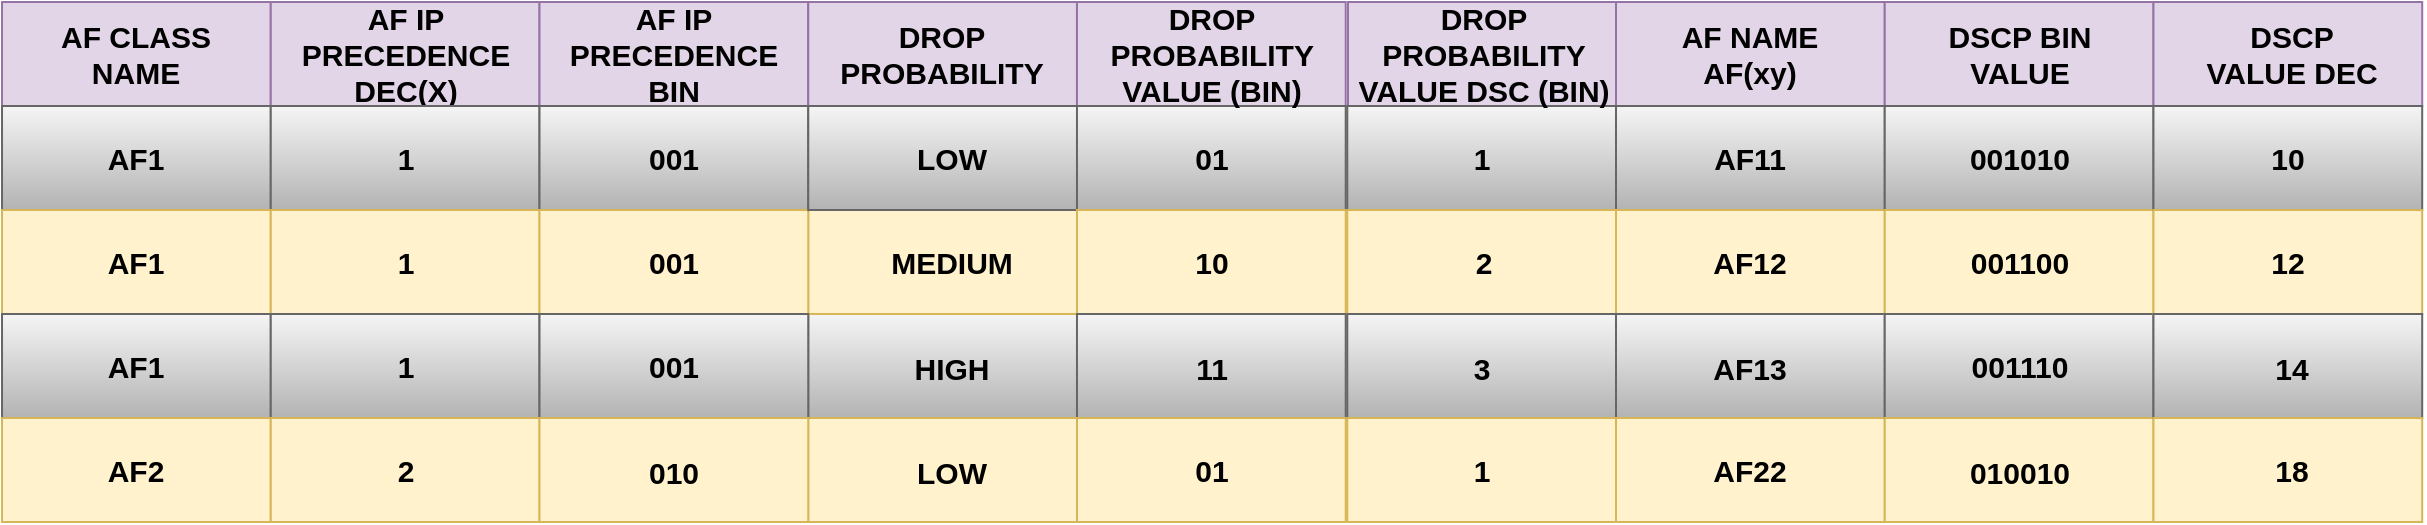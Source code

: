 <mxfile version="22.1.2" type="device">
  <diagram name="Página-1" id="1naj_lO46jhSrpNQx8SU">
    <mxGraphModel dx="1178" dy="790" grid="1" gridSize="10" guides="1" tooltips="1" connect="1" arrows="1" fold="1" page="1" pageScale="1" pageWidth="827" pageHeight="1169" math="0" shadow="0">
      <root>
        <mxCell id="0" />
        <mxCell id="1" parent="0" />
        <mxCell id="_MlNG32jSvyoPE7Qrm_J-9" value="" style="rounded=0;whiteSpace=wrap;html=1;fillColor=#f5f5f5;strokeColor=#666666;gradientColor=#b3b3b3;fontColor=#000000;" vertex="1" parent="1">
          <mxGeometry x="423.13" y="236" width="134.37" height="52" as="geometry" />
        </mxCell>
        <mxCell id="_MlNG32jSvyoPE7Qrm_J-8" value="" style="rounded=0;whiteSpace=wrap;html=1;fillColor=#fff2cc;strokeColor=#d6b656;" vertex="1" parent="1">
          <mxGeometry x="423.13" y="184" width="134.37" height="52" as="geometry" />
        </mxCell>
        <mxCell id="_MlNG32jSvyoPE7Qrm_J-10" value="" style="rounded=0;whiteSpace=wrap;html=1;fillColor=#fff2cc;strokeColor=#d6b656;" vertex="1" parent="1">
          <mxGeometry x="423.13" y="288" width="134.37" height="52" as="geometry" />
        </mxCell>
        <mxCell id="y14SEAgiUt3iNXtekEc_-3" value="" style="rounded=0;whiteSpace=wrap;html=1;fillColor=#e1d5e7;strokeColor=#9673a6;" parent="1" vertex="1">
          <mxGeometry x="20.01" y="80" width="134.37" height="52" as="geometry" />
        </mxCell>
        <mxCell id="y14SEAgiUt3iNXtekEc_-8" value="AF CLASS NAME" style="text;html=1;strokeColor=none;fillColor=none;align=center;verticalAlign=middle;whiteSpace=wrap;rounded=0;fontSize=15;fontStyle=1;fontColor=#000000;" parent="1" vertex="1">
          <mxGeometry x="42.2" y="91" width="90" height="30" as="geometry" />
        </mxCell>
        <mxCell id="y14SEAgiUt3iNXtekEc_-9" value="" style="rounded=0;whiteSpace=wrap;html=1;fillColor=#e1d5e7;strokeColor=#9673a6;" parent="1" vertex="1">
          <mxGeometry x="154.38" y="80" width="134.37" height="52" as="geometry" />
        </mxCell>
        <mxCell id="y14SEAgiUt3iNXtekEc_-10" value="AF IP PRECEDENCE DEC(X)" style="text;html=1;strokeColor=none;fillColor=none;align=center;verticalAlign=middle;whiteSpace=wrap;rounded=0;fontSize=15;fontStyle=1;fontColor=#000000;" parent="1" vertex="1">
          <mxGeometry x="176.56" y="91" width="90" height="30" as="geometry" />
        </mxCell>
        <mxCell id="y14SEAgiUt3iNXtekEc_-11" value="" style="rounded=0;whiteSpace=wrap;html=1;fillColor=#e1d5e7;strokeColor=#9673a6;" parent="1" vertex="1">
          <mxGeometry x="288.75" y="80" width="134.37" height="52" as="geometry" />
        </mxCell>
        <mxCell id="y14SEAgiUt3iNXtekEc_-13" value="" style="rounded=0;whiteSpace=wrap;html=1;fillColor=#f5f5f5;strokeColor=#666666;gradientColor=#b3b3b3;fontColor=#000000;" parent="1" vertex="1">
          <mxGeometry x="20.01" y="132" width="134.37" height="52" as="geometry" />
        </mxCell>
        <mxCell id="y14SEAgiUt3iNXtekEc_-14" value="" style="rounded=0;whiteSpace=wrap;html=1;fillColor=#f5f5f5;strokeColor=#666666;gradientColor=#b3b3b3;fontColor=#000000;" parent="1" vertex="1">
          <mxGeometry x="154.38" y="132" width="134.37" height="52" as="geometry" />
        </mxCell>
        <mxCell id="y14SEAgiUt3iNXtekEc_-15" value="" style="rounded=0;whiteSpace=wrap;html=1;fillColor=#f5f5f5;strokeColor=#666666;gradientColor=#b3b3b3;fontColor=#000000;" parent="1" vertex="1">
          <mxGeometry x="288.75" y="132" width="134.37" height="52" as="geometry" />
        </mxCell>
        <mxCell id="y14SEAgiUt3iNXtekEc_-16" value="" style="rounded=0;whiteSpace=wrap;html=1;fillColor=#fff2cc;strokeColor=#d6b656;" parent="1" vertex="1">
          <mxGeometry x="20.01" y="184" width="134.37" height="52" as="geometry" />
        </mxCell>
        <mxCell id="y14SEAgiUt3iNXtekEc_-17" value="" style="rounded=0;whiteSpace=wrap;html=1;fillColor=#fff2cc;strokeColor=#d6b656;" parent="1" vertex="1">
          <mxGeometry x="154.38" y="184" width="134.37" height="52" as="geometry" />
        </mxCell>
        <mxCell id="y14SEAgiUt3iNXtekEc_-18" value="" style="rounded=0;whiteSpace=wrap;html=1;fillColor=#fff2cc;strokeColor=#d6b656;" parent="1" vertex="1">
          <mxGeometry x="288.75" y="184" width="134.37" height="52" as="geometry" />
        </mxCell>
        <mxCell id="y14SEAgiUt3iNXtekEc_-19" value="" style="rounded=0;whiteSpace=wrap;html=1;fillColor=#f5f5f5;strokeColor=#666666;gradientColor=#b3b3b3;fontColor=#000000;" parent="1" vertex="1">
          <mxGeometry x="20.01" y="236" width="134.37" height="52" as="geometry" />
        </mxCell>
        <mxCell id="y14SEAgiUt3iNXtekEc_-20" value="" style="rounded=0;whiteSpace=wrap;html=1;fillColor=#f5f5f5;strokeColor=#666666;gradientColor=#b3b3b3;fontColor=#000000;" parent="1" vertex="1">
          <mxGeometry x="154.38" y="236" width="134.37" height="52" as="geometry" />
        </mxCell>
        <mxCell id="y14SEAgiUt3iNXtekEc_-21" value="" style="rounded=0;whiteSpace=wrap;html=1;fillColor=#f5f5f5;strokeColor=#666666;gradientColor=#b3b3b3;fontColor=#000000;" parent="1" vertex="1">
          <mxGeometry x="288.75" y="236" width="134.37" height="52" as="geometry" />
        </mxCell>
        <mxCell id="y14SEAgiUt3iNXtekEc_-22" value="" style="rounded=0;whiteSpace=wrap;html=1;fillColor=#fff2cc;strokeColor=#d6b656;" parent="1" vertex="1">
          <mxGeometry x="20.01" y="288" width="134.37" height="52" as="geometry" />
        </mxCell>
        <mxCell id="y14SEAgiUt3iNXtekEc_-23" value="" style="rounded=0;whiteSpace=wrap;html=1;fillColor=#fff2cc;strokeColor=#d6b656;" parent="1" vertex="1">
          <mxGeometry x="154.38" y="288" width="134.37" height="52" as="geometry" />
        </mxCell>
        <mxCell id="y14SEAgiUt3iNXtekEc_-24" value="" style="rounded=0;whiteSpace=wrap;html=1;fillColor=#fff2cc;strokeColor=#d6b656;" parent="1" vertex="1">
          <mxGeometry x="288.75" y="288" width="134.37" height="52" as="geometry" />
        </mxCell>
        <mxCell id="y14SEAgiUt3iNXtekEc_-46" value="1" style="text;html=1;strokeColor=none;fillColor=none;align=center;verticalAlign=middle;whiteSpace=wrap;rounded=0;fontSize=15;fontStyle=1;fontColor=#000000;" parent="1" vertex="1">
          <mxGeometry x="176.56" y="143" width="90" height="30" as="geometry" />
        </mxCell>
        <mxCell id="y14SEAgiUt3iNXtekEc_-47" value="AF1" style="text;html=1;strokeColor=none;fillColor=none;align=center;verticalAlign=middle;whiteSpace=wrap;rounded=0;fontSize=15;fontStyle=1;fontColor=#000000;" parent="1" vertex="1">
          <mxGeometry x="42.2" y="195" width="90" height="30" as="geometry" />
        </mxCell>
        <mxCell id="y14SEAgiUt3iNXtekEc_-48" value="AF2" style="text;html=1;strokeColor=none;fillColor=none;align=center;verticalAlign=middle;whiteSpace=wrap;rounded=0;fontSize=15;fontStyle=1;fontColor=#000000;" parent="1" vertex="1">
          <mxGeometry x="42.2" y="299" width="90" height="30" as="geometry" />
        </mxCell>
        <mxCell id="y14SEAgiUt3iNXtekEc_-51" value="001" style="text;html=1;strokeColor=none;fillColor=none;align=center;verticalAlign=middle;whiteSpace=wrap;rounded=0;fontSize=15;fontStyle=1;fontColor=#000000;" parent="1" vertex="1">
          <mxGeometry x="310.93" y="195" width="90" height="30" as="geometry" />
        </mxCell>
        <mxCell id="y14SEAgiUt3iNXtekEc_-53" value="001" style="text;html=1;strokeColor=none;fillColor=none;align=center;verticalAlign=middle;whiteSpace=wrap;rounded=0;fontSize=15;fontStyle=1;fontColor=#000000;" parent="1" vertex="1">
          <mxGeometry x="310.93" y="247" width="90" height="30" as="geometry" />
        </mxCell>
        <mxCell id="y14SEAgiUt3iNXtekEc_-56" value="1" style="text;html=1;strokeColor=none;fillColor=none;align=center;verticalAlign=middle;whiteSpace=wrap;rounded=0;fontSize=15;fontStyle=1;fontColor=#000000;" parent="1" vertex="1">
          <mxGeometry x="176.57" y="195" width="90" height="30" as="geometry" />
        </mxCell>
        <mxCell id="y14SEAgiUt3iNXtekEc_-57" value="2" style="text;html=1;strokeColor=none;fillColor=none;align=center;verticalAlign=middle;whiteSpace=wrap;rounded=0;fontSize=15;fontStyle=1;fontColor=#000000;" parent="1" vertex="1">
          <mxGeometry x="176.56" y="299" width="90" height="30" as="geometry" />
        </mxCell>
        <mxCell id="_MlNG32jSvyoPE7Qrm_J-1" value="" style="rounded=0;whiteSpace=wrap;html=1;fillColor=#e1d5e7;strokeColor=#9673a6;" vertex="1" parent="1">
          <mxGeometry x="423.12" y="80" width="134.37" height="52" as="geometry" />
        </mxCell>
        <mxCell id="_MlNG32jSvyoPE7Qrm_J-2" value="" style="rounded=0;whiteSpace=wrap;html=1;fillColor=#e1d5e7;strokeColor=#9673a6;" vertex="1" parent="1">
          <mxGeometry x="557.49" y="80" width="134.37" height="52" as="geometry" />
        </mxCell>
        <mxCell id="_MlNG32jSvyoPE7Qrm_J-3" value="" style="rounded=0;whiteSpace=wrap;html=1;fillColor=#e1d5e7;strokeColor=#9673a6;" vertex="1" parent="1">
          <mxGeometry x="693" y="80" width="134.37" height="52" as="geometry" />
        </mxCell>
        <mxCell id="_MlNG32jSvyoPE7Qrm_J-4" value="" style="rounded=0;whiteSpace=wrap;html=1;fillColor=#e1d5e7;strokeColor=#9673a6;" vertex="1" parent="1">
          <mxGeometry x="827" y="80" width="134.37" height="52" as="geometry" />
        </mxCell>
        <mxCell id="_MlNG32jSvyoPE7Qrm_J-5" value="" style="rounded=0;whiteSpace=wrap;html=1;fillColor=#e1d5e7;strokeColor=#9673a6;" vertex="1" parent="1">
          <mxGeometry x="961.37" y="80" width="134.37" height="52" as="geometry" />
        </mxCell>
        <mxCell id="_MlNG32jSvyoPE7Qrm_J-6" value="" style="rounded=0;whiteSpace=wrap;html=1;fillColor=#e1d5e7;strokeColor=#9673a6;" vertex="1" parent="1">
          <mxGeometry x="1095.74" y="80" width="134.37" height="52" as="geometry" />
        </mxCell>
        <mxCell id="_MlNG32jSvyoPE7Qrm_J-7" value="" style="rounded=0;whiteSpace=wrap;html=1;fillColor=#f5f5f5;strokeColor=#666666;gradientColor=#b3b3b3;fontColor=#000000;" vertex="1" parent="1">
          <mxGeometry x="423.13" y="132" width="134.37" height="52" as="geometry" />
        </mxCell>
        <mxCell id="_MlNG32jSvyoPE7Qrm_J-12" value="" style="rounded=0;whiteSpace=wrap;html=1;fillColor=#f5f5f5;strokeColor=#666666;gradientColor=#b3b3b3;fontColor=#000000;" vertex="1" parent="1">
          <mxGeometry x="557.49" y="132" width="134.37" height="52" as="geometry" />
        </mxCell>
        <mxCell id="_MlNG32jSvyoPE7Qrm_J-13" value="" style="rounded=0;whiteSpace=wrap;html=1;fillColor=#fff2cc;strokeColor=#d6b656;" vertex="1" parent="1">
          <mxGeometry x="557.49" y="184" width="134.37" height="52" as="geometry" />
        </mxCell>
        <mxCell id="_MlNG32jSvyoPE7Qrm_J-14" value="" style="rounded=0;whiteSpace=wrap;html=1;fillColor=#f5f5f5;strokeColor=#666666;gradientColor=#b3b3b3;fontColor=#000000;" vertex="1" parent="1">
          <mxGeometry x="557.49" y="236" width="134.37" height="52" as="geometry" />
        </mxCell>
        <mxCell id="_MlNG32jSvyoPE7Qrm_J-15" value="" style="rounded=0;whiteSpace=wrap;html=1;fillColor=#fff2cc;strokeColor=#d6b656;" vertex="1" parent="1">
          <mxGeometry x="557.49" y="288" width="134.37" height="52" as="geometry" />
        </mxCell>
        <mxCell id="_MlNG32jSvyoPE7Qrm_J-17" value="" style="rounded=0;whiteSpace=wrap;html=1;fillColor=#f5f5f5;strokeColor=#666666;gradientColor=#b3b3b3;fontColor=#000000;" vertex="1" parent="1">
          <mxGeometry x="692.64" y="132" width="134.37" height="52" as="geometry" />
        </mxCell>
        <mxCell id="_MlNG32jSvyoPE7Qrm_J-18" value="" style="rounded=0;whiteSpace=wrap;html=1;fillColor=#fff2cc;strokeColor=#d6b656;" vertex="1" parent="1">
          <mxGeometry x="692.64" y="184" width="134.37" height="52" as="geometry" />
        </mxCell>
        <mxCell id="_MlNG32jSvyoPE7Qrm_J-19" value="" style="rounded=0;whiteSpace=wrap;html=1;fillColor=#f5f5f5;strokeColor=#666666;gradientColor=#b3b3b3;fontColor=#000000;" vertex="1" parent="1">
          <mxGeometry x="692.64" y="236" width="134.37" height="52" as="geometry" />
        </mxCell>
        <mxCell id="_MlNG32jSvyoPE7Qrm_J-20" value="" style="rounded=0;whiteSpace=wrap;html=1;fillColor=#fff2cc;strokeColor=#d6b656;" vertex="1" parent="1">
          <mxGeometry x="692.64" y="288" width="134.37" height="52" as="geometry" />
        </mxCell>
        <mxCell id="_MlNG32jSvyoPE7Qrm_J-22" value="" style="rounded=0;whiteSpace=wrap;html=1;fillColor=#f5f5f5;strokeColor=#666666;gradientColor=#b3b3b3;fontColor=#000000;" vertex="1" parent="1">
          <mxGeometry x="827" y="132" width="134.37" height="52" as="geometry" />
        </mxCell>
        <mxCell id="_MlNG32jSvyoPE7Qrm_J-23" value="" style="rounded=0;whiteSpace=wrap;html=1;fillColor=#fff2cc;strokeColor=#d6b656;" vertex="1" parent="1">
          <mxGeometry x="827" y="184" width="134.37" height="52" as="geometry" />
        </mxCell>
        <mxCell id="_MlNG32jSvyoPE7Qrm_J-24" value="" style="rounded=0;whiteSpace=wrap;html=1;fillColor=#f5f5f5;strokeColor=#666666;gradientColor=#b3b3b3;fontColor=#000000;" vertex="1" parent="1">
          <mxGeometry x="827" y="236" width="134.37" height="52" as="geometry" />
        </mxCell>
        <mxCell id="_MlNG32jSvyoPE7Qrm_J-25" value="" style="rounded=0;whiteSpace=wrap;html=1;fillColor=#fff2cc;strokeColor=#d6b656;" vertex="1" parent="1">
          <mxGeometry x="827" y="288" width="134.37" height="52" as="geometry" />
        </mxCell>
        <mxCell id="_MlNG32jSvyoPE7Qrm_J-27" value="" style="rounded=0;whiteSpace=wrap;html=1;fillColor=#f5f5f5;strokeColor=#666666;gradientColor=#b3b3b3;fontColor=#000000;" vertex="1" parent="1">
          <mxGeometry x="961.37" y="132" width="134.37" height="52" as="geometry" />
        </mxCell>
        <mxCell id="_MlNG32jSvyoPE7Qrm_J-28" value="" style="rounded=0;whiteSpace=wrap;html=1;fillColor=#fff2cc;strokeColor=#d6b656;" vertex="1" parent="1">
          <mxGeometry x="961.37" y="184" width="134.37" height="52" as="geometry" />
        </mxCell>
        <mxCell id="_MlNG32jSvyoPE7Qrm_J-29" value="" style="rounded=0;whiteSpace=wrap;html=1;fillColor=#f5f5f5;strokeColor=#666666;gradientColor=#b3b3b3;fontColor=#000000;" vertex="1" parent="1">
          <mxGeometry x="961.37" y="236" width="134.37" height="52" as="geometry" />
        </mxCell>
        <mxCell id="_MlNG32jSvyoPE7Qrm_J-30" value="" style="rounded=0;whiteSpace=wrap;html=1;fillColor=#fff2cc;strokeColor=#d6b656;" vertex="1" parent="1">
          <mxGeometry x="961.37" y="288" width="134.37" height="52" as="geometry" />
        </mxCell>
        <mxCell id="_MlNG32jSvyoPE7Qrm_J-32" value="" style="rounded=0;whiteSpace=wrap;html=1;fillColor=#f5f5f5;strokeColor=#666666;gradientColor=#b3b3b3;fontColor=#000000;" vertex="1" parent="1">
          <mxGeometry x="1095.73" y="132" width="134.37" height="52" as="geometry" />
        </mxCell>
        <mxCell id="_MlNG32jSvyoPE7Qrm_J-33" value="" style="rounded=0;whiteSpace=wrap;html=1;fillColor=#fff2cc;strokeColor=#d6b656;" vertex="1" parent="1">
          <mxGeometry x="1095.73" y="184" width="134.37" height="52" as="geometry" />
        </mxCell>
        <mxCell id="_MlNG32jSvyoPE7Qrm_J-34" value="" style="rounded=0;whiteSpace=wrap;html=1;fillColor=#f5f5f5;strokeColor=#666666;gradientColor=#b3b3b3;fontColor=#000000;" vertex="1" parent="1">
          <mxGeometry x="1095.73" y="236" width="134.37" height="52" as="geometry" />
        </mxCell>
        <mxCell id="_MlNG32jSvyoPE7Qrm_J-35" value="" style="rounded=0;whiteSpace=wrap;html=1;fillColor=#fff2cc;strokeColor=#d6b656;" vertex="1" parent="1">
          <mxGeometry x="1095.73" y="288" width="134.37" height="52" as="geometry" />
        </mxCell>
        <mxCell id="_MlNG32jSvyoPE7Qrm_J-37" value="AF IP PRECEDENCE BIN" style="text;html=1;strokeColor=none;fillColor=none;align=center;verticalAlign=middle;whiteSpace=wrap;rounded=0;fontSize=15;fontStyle=1;fontColor=#000000;" vertex="1" parent="1">
          <mxGeometry x="310.94" y="91" width="90" height="30" as="geometry" />
        </mxCell>
        <mxCell id="_MlNG32jSvyoPE7Qrm_J-38" value="DROP PROBABILITY" style="text;html=1;strokeColor=none;fillColor=none;align=center;verticalAlign=middle;whiteSpace=wrap;rounded=0;fontSize=15;fontStyle=1;fontColor=#000000;" vertex="1" parent="1">
          <mxGeometry x="445.3" y="91" width="90" height="30" as="geometry" />
        </mxCell>
        <mxCell id="_MlNG32jSvyoPE7Qrm_J-39" value="DROP PROBABILITY VALUE (BIN)" style="text;html=1;strokeColor=none;fillColor=none;align=center;verticalAlign=middle;whiteSpace=wrap;rounded=0;fontSize=15;fontStyle=1;fontColor=#000000;" vertex="1" parent="1">
          <mxGeometry x="579.68" y="91" width="90" height="30" as="geometry" />
        </mxCell>
        <mxCell id="_MlNG32jSvyoPE7Qrm_J-40" value="DROP PROBABILITY VALUE DSC (BIN)" style="text;html=1;strokeColor=none;fillColor=none;align=center;verticalAlign=middle;whiteSpace=wrap;rounded=0;fontSize=15;fontStyle=1;fontColor=#000000;" vertex="1" parent="1">
          <mxGeometry x="696.18" y="91" width="130" height="30" as="geometry" />
        </mxCell>
        <mxCell id="_MlNG32jSvyoPE7Qrm_J-41" value="AF NAME AF(xy)" style="text;html=1;strokeColor=none;fillColor=none;align=center;verticalAlign=middle;whiteSpace=wrap;rounded=0;fontSize=15;fontStyle=1;fontColor=#000000;" vertex="1" parent="1">
          <mxGeometry x="849.18" y="91" width="90" height="30" as="geometry" />
        </mxCell>
        <mxCell id="_MlNG32jSvyoPE7Qrm_J-42" value="DSCP BIN VALUE" style="text;html=1;strokeColor=none;fillColor=none;align=center;verticalAlign=middle;whiteSpace=wrap;rounded=0;fontSize=15;fontStyle=1;fontColor=#000000;" vertex="1" parent="1">
          <mxGeometry x="983.55" y="91" width="90" height="30" as="geometry" />
        </mxCell>
        <mxCell id="_MlNG32jSvyoPE7Qrm_J-43" value="DSCP VALUE DEC" style="text;html=1;strokeColor=none;fillColor=none;align=center;verticalAlign=middle;whiteSpace=wrap;rounded=0;fontSize=15;fontStyle=1;fontColor=#000000;" vertex="1" parent="1">
          <mxGeometry x="1120" y="91" width="90" height="30" as="geometry" />
        </mxCell>
        <mxCell id="_MlNG32jSvyoPE7Qrm_J-44" value="AF1" style="text;html=1;strokeColor=none;fillColor=none;align=center;verticalAlign=middle;whiteSpace=wrap;rounded=0;fontSize=15;fontStyle=1;fontColor=#000000;" vertex="1" parent="1">
          <mxGeometry x="42.18" y="143" width="90" height="30" as="geometry" />
        </mxCell>
        <mxCell id="_MlNG32jSvyoPE7Qrm_J-45" value="AF1" style="text;html=1;strokeColor=none;fillColor=none;align=center;verticalAlign=middle;whiteSpace=wrap;rounded=0;fontSize=15;fontStyle=1;fontColor=#000000;" vertex="1" parent="1">
          <mxGeometry x="42.2" y="247" width="90" height="30" as="geometry" />
        </mxCell>
        <mxCell id="_MlNG32jSvyoPE7Qrm_J-46" value="001" style="text;html=1;strokeColor=none;fillColor=none;align=center;verticalAlign=middle;whiteSpace=wrap;rounded=0;fontSize=15;fontStyle=1;fontColor=#000000;" vertex="1" parent="1">
          <mxGeometry x="310.94" y="143" width="90" height="30" as="geometry" />
        </mxCell>
        <mxCell id="_MlNG32jSvyoPE7Qrm_J-47" value="010" style="text;html=1;strokeColor=none;fillColor=none;align=center;verticalAlign=middle;whiteSpace=wrap;rounded=0;fontSize=15;fontStyle=1;fontColor=#000000;" vertex="1" parent="1">
          <mxGeometry x="310.94" y="300" width="90" height="30" as="geometry" />
        </mxCell>
        <mxCell id="_MlNG32jSvyoPE7Qrm_J-48" value="1" style="text;html=1;strokeColor=none;fillColor=none;align=center;verticalAlign=middle;whiteSpace=wrap;rounded=0;fontSize=15;fontStyle=1;fontColor=#000000;" vertex="1" parent="1">
          <mxGeometry x="176.57" y="247" width="90" height="30" as="geometry" />
        </mxCell>
        <mxCell id="_MlNG32jSvyoPE7Qrm_J-49" value="LOW" style="text;html=1;strokeColor=none;fillColor=none;align=center;verticalAlign=middle;whiteSpace=wrap;rounded=0;fontSize=15;fontStyle=1;fontColor=#000000;" vertex="1" parent="1">
          <mxGeometry x="450" y="143" width="90" height="30" as="geometry" />
        </mxCell>
        <mxCell id="_MlNG32jSvyoPE7Qrm_J-50" value="MEDIUM" style="text;html=1;strokeColor=none;fillColor=none;align=center;verticalAlign=middle;whiteSpace=wrap;rounded=0;fontSize=15;fontStyle=1;fontColor=#000000;" vertex="1" parent="1">
          <mxGeometry x="450" y="195" width="90" height="30" as="geometry" />
        </mxCell>
        <mxCell id="_MlNG32jSvyoPE7Qrm_J-51" value="HIGH" style="text;html=1;strokeColor=none;fillColor=none;align=center;verticalAlign=middle;whiteSpace=wrap;rounded=0;fontSize=15;fontStyle=1;fontColor=#000000;" vertex="1" parent="1">
          <mxGeometry x="450" y="248" width="90" height="30" as="geometry" />
        </mxCell>
        <mxCell id="_MlNG32jSvyoPE7Qrm_J-52" value="LOW" style="text;html=1;strokeColor=none;fillColor=none;align=center;verticalAlign=middle;whiteSpace=wrap;rounded=0;fontSize=15;fontStyle=1;fontColor=#000000;" vertex="1" parent="1">
          <mxGeometry x="450" y="300" width="90" height="30" as="geometry" />
        </mxCell>
        <mxCell id="_MlNG32jSvyoPE7Qrm_J-53" value="01" style="text;html=1;strokeColor=none;fillColor=none;align=center;verticalAlign=middle;whiteSpace=wrap;rounded=0;fontSize=15;fontStyle=1;fontColor=#000000;" vertex="1" parent="1">
          <mxGeometry x="579.67" y="143" width="90" height="30" as="geometry" />
        </mxCell>
        <mxCell id="_MlNG32jSvyoPE7Qrm_J-54" value="10" style="text;html=1;strokeColor=none;fillColor=none;align=center;verticalAlign=middle;whiteSpace=wrap;rounded=0;fontSize=15;fontStyle=1;fontColor=#000000;" vertex="1" parent="1">
          <mxGeometry x="579.68" y="195" width="90" height="30" as="geometry" />
        </mxCell>
        <mxCell id="_MlNG32jSvyoPE7Qrm_J-55" value="11" style="text;html=1;strokeColor=none;fillColor=none;align=center;verticalAlign=middle;whiteSpace=wrap;rounded=0;fontSize=15;fontStyle=1;fontColor=#000000;" vertex="1" parent="1">
          <mxGeometry x="579.68" y="248" width="90" height="30" as="geometry" />
        </mxCell>
        <mxCell id="_MlNG32jSvyoPE7Qrm_J-56" value="01" style="text;html=1;strokeColor=none;fillColor=none;align=center;verticalAlign=middle;whiteSpace=wrap;rounded=0;fontSize=15;fontStyle=1;fontColor=#000000;" vertex="1" parent="1">
          <mxGeometry x="579.68" y="299" width="90" height="30" as="geometry" />
        </mxCell>
        <mxCell id="_MlNG32jSvyoPE7Qrm_J-57" value="1" style="text;html=1;strokeColor=none;fillColor=none;align=center;verticalAlign=middle;whiteSpace=wrap;rounded=0;fontSize=15;fontStyle=1;fontColor=#000000;" vertex="1" parent="1">
          <mxGeometry x="714.82" y="143" width="90" height="30" as="geometry" />
        </mxCell>
        <mxCell id="_MlNG32jSvyoPE7Qrm_J-58" value="2" style="text;html=1;strokeColor=none;fillColor=none;align=center;verticalAlign=middle;whiteSpace=wrap;rounded=0;fontSize=15;fontStyle=1;fontColor=#000000;" vertex="1" parent="1">
          <mxGeometry x="716.18" y="195" width="90" height="30" as="geometry" />
        </mxCell>
        <mxCell id="_MlNG32jSvyoPE7Qrm_J-59" value="3" style="text;html=1;strokeColor=none;fillColor=none;align=center;verticalAlign=middle;whiteSpace=wrap;rounded=0;fontSize=15;fontStyle=1;fontColor=#000000;" vertex="1" parent="1">
          <mxGeometry x="714.82" y="248" width="90" height="30" as="geometry" />
        </mxCell>
        <mxCell id="_MlNG32jSvyoPE7Qrm_J-60" value="1" style="text;html=1;strokeColor=none;fillColor=none;align=center;verticalAlign=middle;whiteSpace=wrap;rounded=0;fontSize=15;fontStyle=1;fontColor=#000000;" vertex="1" parent="1">
          <mxGeometry x="714.82" y="299" width="90" height="30" as="geometry" />
        </mxCell>
        <mxCell id="_MlNG32jSvyoPE7Qrm_J-61" value="AF11" style="text;html=1;strokeColor=none;fillColor=none;align=center;verticalAlign=middle;whiteSpace=wrap;rounded=0;fontSize=15;fontStyle=1;fontColor=#000000;" vertex="1" parent="1">
          <mxGeometry x="849.18" y="143" width="90" height="30" as="geometry" />
        </mxCell>
        <mxCell id="_MlNG32jSvyoPE7Qrm_J-62" value="AF12" style="text;html=1;strokeColor=none;fillColor=none;align=center;verticalAlign=middle;whiteSpace=wrap;rounded=0;fontSize=15;fontStyle=1;fontColor=#000000;" vertex="1" parent="1">
          <mxGeometry x="849.18" y="195" width="90" height="30" as="geometry" />
        </mxCell>
        <mxCell id="_MlNG32jSvyoPE7Qrm_J-63" value="AF13" style="text;html=1;strokeColor=none;fillColor=none;align=center;verticalAlign=middle;whiteSpace=wrap;rounded=0;fontSize=15;fontStyle=1;fontColor=#000000;" vertex="1" parent="1">
          <mxGeometry x="849.18" y="248" width="90" height="30" as="geometry" />
        </mxCell>
        <mxCell id="_MlNG32jSvyoPE7Qrm_J-64" value="AF22" style="text;html=1;strokeColor=none;fillColor=none;align=center;verticalAlign=middle;whiteSpace=wrap;rounded=0;fontSize=15;fontStyle=1;fontColor=#000000;" vertex="1" parent="1">
          <mxGeometry x="849.18" y="299" width="90" height="30" as="geometry" />
        </mxCell>
        <mxCell id="_MlNG32jSvyoPE7Qrm_J-65" value="001010" style="text;html=1;strokeColor=none;fillColor=none;align=center;verticalAlign=middle;whiteSpace=wrap;rounded=0;fontSize=15;fontStyle=1;fontColor=#000000;" vertex="1" parent="1">
          <mxGeometry x="983.55" y="143" width="90" height="30" as="geometry" />
        </mxCell>
        <mxCell id="_MlNG32jSvyoPE7Qrm_J-66" value="001100" style="text;html=1;strokeColor=none;fillColor=none;align=center;verticalAlign=middle;whiteSpace=wrap;rounded=0;fontSize=15;fontStyle=1;fontColor=#000000;" vertex="1" parent="1">
          <mxGeometry x="983.55" y="195" width="90" height="30" as="geometry" />
        </mxCell>
        <mxCell id="_MlNG32jSvyoPE7Qrm_J-67" value="001110" style="text;html=1;strokeColor=none;fillColor=none;align=center;verticalAlign=middle;whiteSpace=wrap;rounded=0;fontSize=15;fontStyle=1;fontColor=#000000;" vertex="1" parent="1">
          <mxGeometry x="983.55" y="247" width="90" height="30" as="geometry" />
        </mxCell>
        <mxCell id="_MlNG32jSvyoPE7Qrm_J-68" value="010010" style="text;html=1;strokeColor=none;fillColor=none;align=center;verticalAlign=middle;whiteSpace=wrap;rounded=0;fontSize=15;fontStyle=1;fontColor=#000000;" vertex="1" parent="1">
          <mxGeometry x="983.55" y="300" width="90" height="30" as="geometry" />
        </mxCell>
        <mxCell id="_MlNG32jSvyoPE7Qrm_J-69" value="10" style="text;html=1;strokeColor=none;fillColor=none;align=center;verticalAlign=middle;whiteSpace=wrap;rounded=0;fontSize=15;fontStyle=1;fontColor=#000000;" vertex="1" parent="1">
          <mxGeometry x="1117.92" y="143" width="90" height="30" as="geometry" />
        </mxCell>
        <mxCell id="_MlNG32jSvyoPE7Qrm_J-70" value="12" style="text;html=1;strokeColor=none;fillColor=none;align=center;verticalAlign=middle;whiteSpace=wrap;rounded=0;fontSize=15;fontStyle=1;fontColor=#000000;" vertex="1" parent="1">
          <mxGeometry x="1117.92" y="195" width="90" height="30" as="geometry" />
        </mxCell>
        <mxCell id="_MlNG32jSvyoPE7Qrm_J-71" value="14" style="text;html=1;strokeColor=none;fillColor=none;align=center;verticalAlign=middle;whiteSpace=wrap;rounded=0;fontSize=15;fontStyle=1;fontColor=#000000;" vertex="1" parent="1">
          <mxGeometry x="1120" y="248" width="90" height="30" as="geometry" />
        </mxCell>
        <mxCell id="_MlNG32jSvyoPE7Qrm_J-72" value="18" style="text;html=1;strokeColor=none;fillColor=none;align=center;verticalAlign=middle;whiteSpace=wrap;rounded=0;fontSize=15;fontStyle=1;fontColor=#000000;" vertex="1" parent="1">
          <mxGeometry x="1120" y="299" width="90" height="30" as="geometry" />
        </mxCell>
      </root>
    </mxGraphModel>
  </diagram>
</mxfile>
